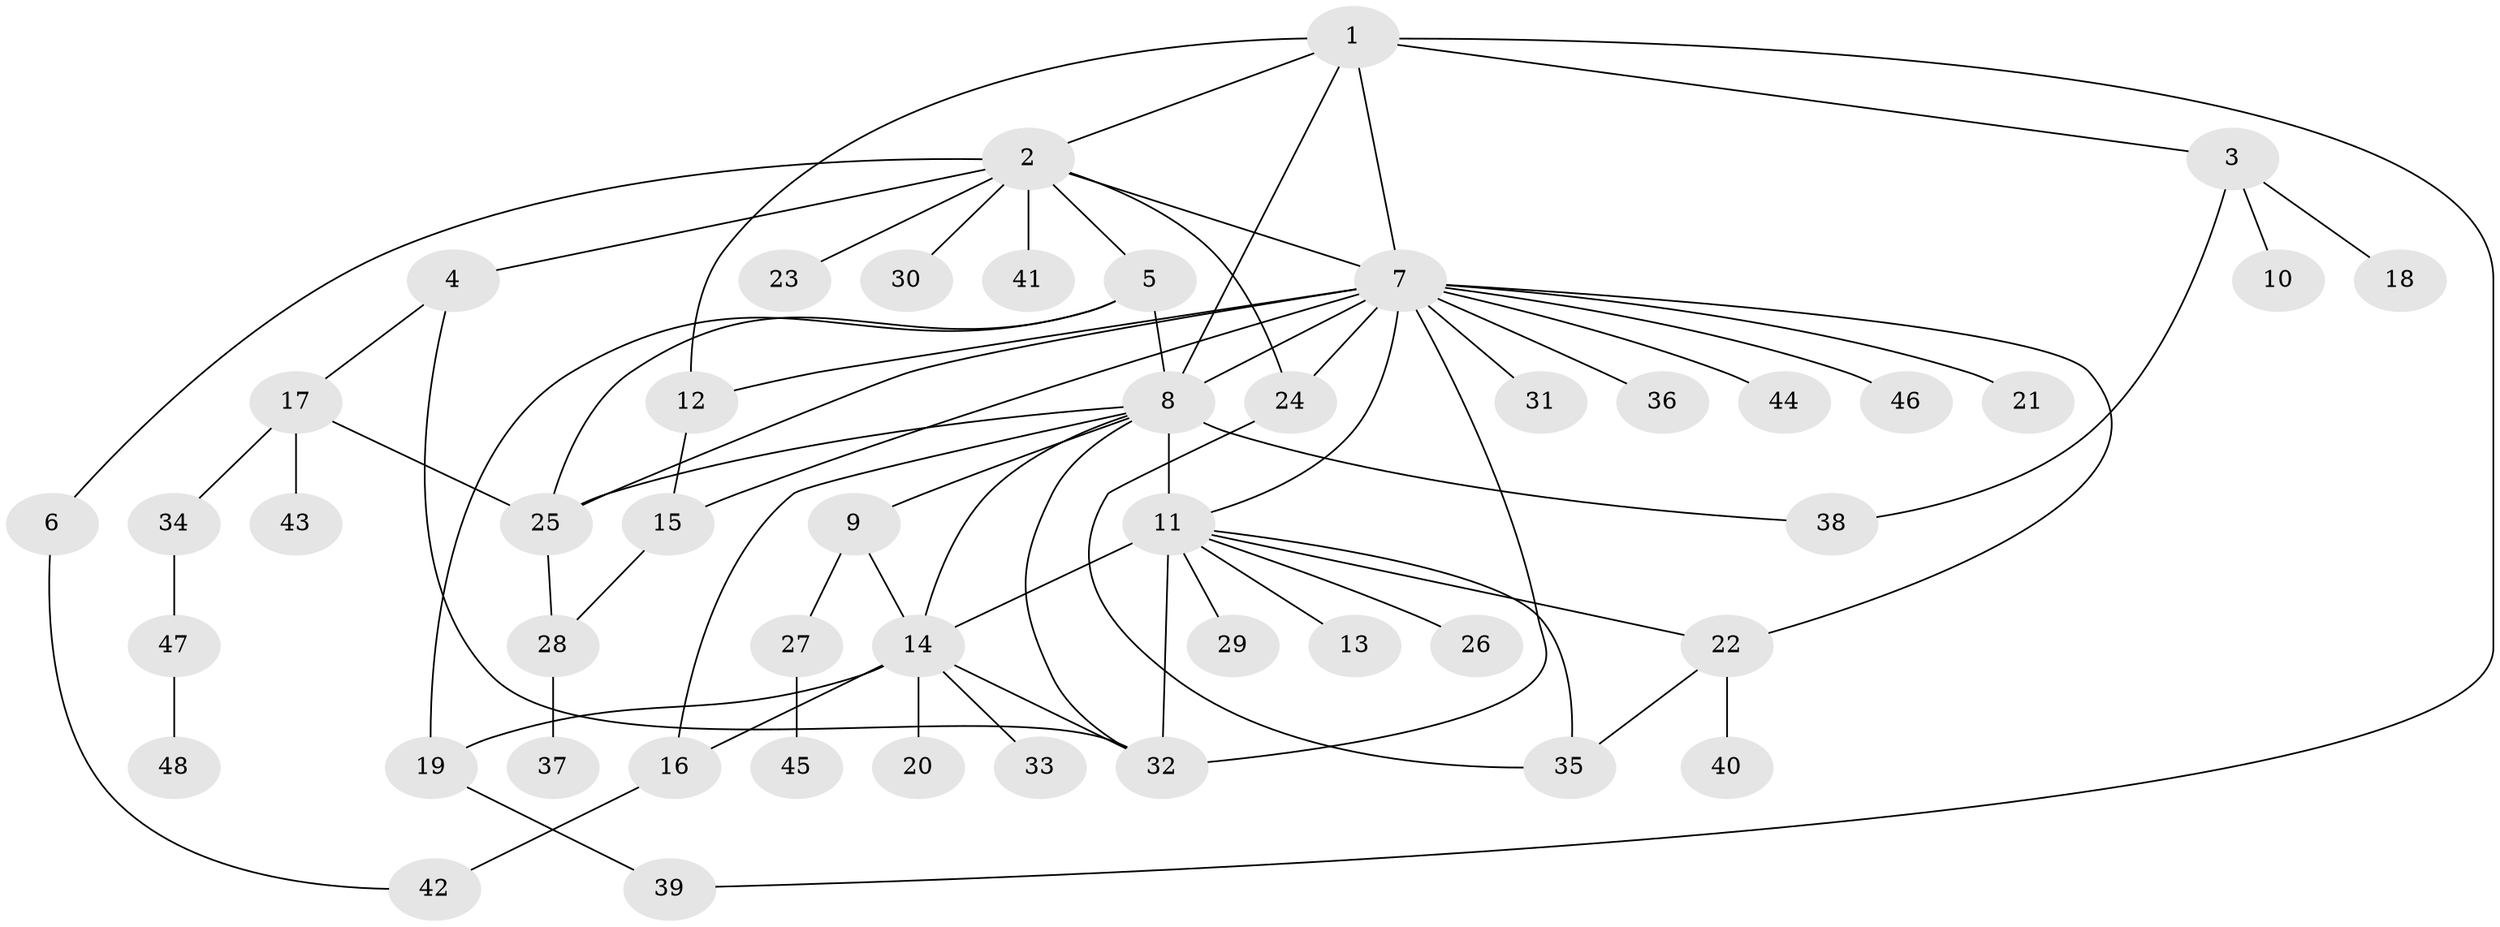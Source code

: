 // original degree distribution, {9: 0.020833333333333332, 10: 0.010416666666666666, 6: 0.010416666666666666, 4: 0.07291666666666667, 3: 0.13541666666666666, 19: 0.010416666666666666, 1: 0.46875, 26: 0.010416666666666666, 5: 0.020833333333333332, 2: 0.22916666666666666, 7: 0.010416666666666666}
// Generated by graph-tools (version 1.1) at 2025/35/03/09/25 02:35:50]
// undirected, 48 vertices, 72 edges
graph export_dot {
graph [start="1"]
  node [color=gray90,style=filled];
  1;
  2;
  3;
  4;
  5;
  6;
  7;
  8;
  9;
  10;
  11;
  12;
  13;
  14;
  15;
  16;
  17;
  18;
  19;
  20;
  21;
  22;
  23;
  24;
  25;
  26;
  27;
  28;
  29;
  30;
  31;
  32;
  33;
  34;
  35;
  36;
  37;
  38;
  39;
  40;
  41;
  42;
  43;
  44;
  45;
  46;
  47;
  48;
  1 -- 2 [weight=1.0];
  1 -- 3 [weight=1.0];
  1 -- 7 [weight=1.0];
  1 -- 8 [weight=1.0];
  1 -- 12 [weight=1.0];
  1 -- 39 [weight=1.0];
  2 -- 4 [weight=1.0];
  2 -- 5 [weight=1.0];
  2 -- 6 [weight=1.0];
  2 -- 7 [weight=1.0];
  2 -- 23 [weight=1.0];
  2 -- 24 [weight=1.0];
  2 -- 30 [weight=1.0];
  2 -- 41 [weight=1.0];
  3 -- 10 [weight=1.0];
  3 -- 18 [weight=1.0];
  3 -- 38 [weight=1.0];
  4 -- 17 [weight=1.0];
  4 -- 32 [weight=1.0];
  5 -- 8 [weight=1.0];
  5 -- 19 [weight=1.0];
  5 -- 25 [weight=1.0];
  6 -- 42 [weight=1.0];
  7 -- 8 [weight=1.0];
  7 -- 11 [weight=1.0];
  7 -- 12 [weight=1.0];
  7 -- 15 [weight=1.0];
  7 -- 21 [weight=1.0];
  7 -- 22 [weight=1.0];
  7 -- 24 [weight=1.0];
  7 -- 25 [weight=1.0];
  7 -- 31 [weight=1.0];
  7 -- 32 [weight=1.0];
  7 -- 36 [weight=1.0];
  7 -- 44 [weight=1.0];
  7 -- 46 [weight=1.0];
  8 -- 9 [weight=1.0];
  8 -- 11 [weight=17.0];
  8 -- 14 [weight=1.0];
  8 -- 16 [weight=2.0];
  8 -- 25 [weight=1.0];
  8 -- 32 [weight=1.0];
  8 -- 38 [weight=1.0];
  9 -- 14 [weight=1.0];
  9 -- 27 [weight=1.0];
  11 -- 13 [weight=1.0];
  11 -- 14 [weight=1.0];
  11 -- 22 [weight=1.0];
  11 -- 26 [weight=1.0];
  11 -- 29 [weight=1.0];
  11 -- 32 [weight=1.0];
  11 -- 35 [weight=1.0];
  12 -- 15 [weight=1.0];
  14 -- 16 [weight=1.0];
  14 -- 19 [weight=1.0];
  14 -- 20 [weight=1.0];
  14 -- 32 [weight=1.0];
  14 -- 33 [weight=1.0];
  15 -- 28 [weight=1.0];
  16 -- 42 [weight=1.0];
  17 -- 25 [weight=1.0];
  17 -- 34 [weight=1.0];
  17 -- 43 [weight=1.0];
  19 -- 39 [weight=1.0];
  22 -- 35 [weight=1.0];
  22 -- 40 [weight=2.0];
  24 -- 35 [weight=1.0];
  25 -- 28 [weight=1.0];
  27 -- 45 [weight=1.0];
  28 -- 37 [weight=1.0];
  34 -- 47 [weight=1.0];
  47 -- 48 [weight=1.0];
}
